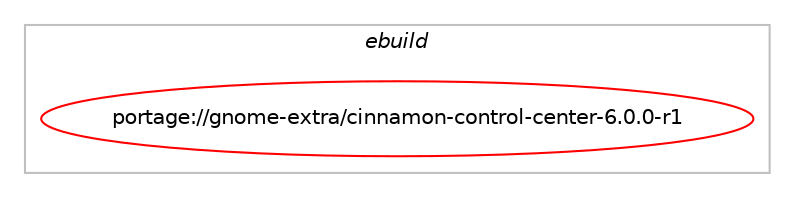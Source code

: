 digraph prolog {

# *************
# Graph options
# *************

newrank=true;
concentrate=true;
compound=true;
graph [rankdir=LR,fontname=Helvetica,fontsize=10,ranksep=1.5];#, ranksep=2.5, nodesep=0.2];
edge  [arrowhead=vee];
node  [fontname=Helvetica,fontsize=10];

# **********
# The ebuild
# **********

subgraph cluster_leftcol {
color=gray;
label=<<i>ebuild</i>>;
id [label="portage://gnome-extra/cinnamon-control-center-6.0.0-r1", color=red, width=4, href="../gnome-extra/cinnamon-control-center-6.0.0-r1.svg"];
}

# ****************
# The dependencies
# ****************

subgraph cluster_midcol {
color=gray;
label=<<i>dependencies</i>>;
subgraph cluster_compile {
fillcolor="#eeeeee";
style=filled;
label=<<i>compile</i>>;
# *** BEGIN UNKNOWN DEPENDENCY TYPE (TODO) ***
# id -> equal(use_conditional_group(positive,colord,portage://gnome-extra/cinnamon-control-center-6.0.0-r1,[package_dependency(portage://gnome-extra/cinnamon-control-center-6.0.0-r1,install,no,x11-misc,colord,greaterequal,[0.1.14,,,0.1.14],[slot(0),equal],[])]))
# *** END UNKNOWN DEPENDENCY TYPE (TODO) ***

# *** BEGIN UNKNOWN DEPENDENCY TYPE (TODO) ***
# id -> equal(use_conditional_group(positive,gnome-online-accounts,portage://gnome-extra/cinnamon-control-center-6.0.0-r1,[package_dependency(portage://gnome-extra/cinnamon-control-center-6.0.0-r1,install,no,net-libs,gnome-online-accounts,greaterequal,[3.18.0,,,3.18.0],any_same_slot,[])]))
# *** END UNKNOWN DEPENDENCY TYPE (TODO) ***

# *** BEGIN UNKNOWN DEPENDENCY TYPE (TODO) ***
# id -> equal(use_conditional_group(positive,input_devices_wacom,portage://gnome-extra/cinnamon-control-center-6.0.0-r1,[package_dependency(portage://gnome-extra/cinnamon-control-center-6.0.0-r1,install,no,dev-libs,libwacom,greaterequal,[0.7,,,0.7],any_same_slot,[]),package_dependency(portage://gnome-extra/cinnamon-control-center-6.0.0-r1,install,no,x11-libs,libXi,greaterequal,[1.2,,,1.2],[],[])]))
# *** END UNKNOWN DEPENDENCY TYPE (TODO) ***

# *** BEGIN UNKNOWN DEPENDENCY TYPE (TODO) ***
# id -> equal(use_conditional_group(positive,networkmanager,portage://gnome-extra/cinnamon-control-center-6.0.0-r1,[package_dependency(portage://gnome-extra/cinnamon-control-center-6.0.0-r1,install,no,gnome-extra,nm-applet,greaterequal,[1.2.0,,,1.2.0],[],[]),package_dependency(portage://gnome-extra/cinnamon-control-center-6.0.0-r1,install,no,net-libs,libnma,greaterequal,[1.8.34,,,1.8.34],[],[]),package_dependency(portage://gnome-extra/cinnamon-control-center-6.0.0-r1,install,no,net-misc,networkmanager,greaterequal,[1.2.0,,,1.2.0],[],[use(optenable(modemmanager),none)]),use_conditional_group(positive,modemmanager,portage://gnome-extra/cinnamon-control-center-6.0.0-r1,[package_dependency(portage://gnome-extra/cinnamon-control-center-6.0.0-r1,install,no,net-misc,modemmanager,greaterequal,[0.7,,,0.7],any_same_slot,[])])]))
# *** END UNKNOWN DEPENDENCY TYPE (TODO) ***

# *** BEGIN UNKNOWN DEPENDENCY TYPE (TODO) ***
# id -> equal(package_dependency(portage://gnome-extra/cinnamon-control-center-6.0.0-r1,install,no,app-accessibility,at-spi2-core,none,[,,],[slot(2)],[]))
# *** END UNKNOWN DEPENDENCY TYPE (TODO) ***

# *** BEGIN UNKNOWN DEPENDENCY TYPE (TODO) ***
# id -> equal(package_dependency(portage://gnome-extra/cinnamon-control-center-6.0.0-r1,install,no,app-text,iso-codes,none,[,,],[],[]))
# *** END UNKNOWN DEPENDENCY TYPE (TODO) ***

# *** BEGIN UNKNOWN DEPENDENCY TYPE (TODO) ***
# id -> equal(package_dependency(portage://gnome-extra/cinnamon-control-center-6.0.0-r1,install,no,dev-libs,glib,greaterequal,[2.44.0,,,2.44.0],[slot(2)],[]))
# *** END UNKNOWN DEPENDENCY TYPE (TODO) ***

# *** BEGIN UNKNOWN DEPENDENCY TYPE (TODO) ***
# id -> equal(package_dependency(portage://gnome-extra/cinnamon-control-center-6.0.0-r1,install,no,dev-libs,libgudev,greaterequal,[232,,,232],[],[]))
# *** END UNKNOWN DEPENDENCY TYPE (TODO) ***

# *** BEGIN UNKNOWN DEPENDENCY TYPE (TODO) ***
# id -> equal(package_dependency(portage://gnome-extra/cinnamon-control-center-6.0.0-r1,install,no,dev-util,desktop-file-utils,none,[,,],[],[]))
# *** END UNKNOWN DEPENDENCY TYPE (TODO) ***

# *** BEGIN UNKNOWN DEPENDENCY TYPE (TODO) ***
# id -> equal(package_dependency(portage://gnome-extra/cinnamon-control-center-6.0.0-r1,install,no,gnome-base,libgnomekbd,greaterequal,[3.0.0,,,3.0.0],[slot(0),equal],[]))
# *** END UNKNOWN DEPENDENCY TYPE (TODO) ***

# *** BEGIN UNKNOWN DEPENDENCY TYPE (TODO) ***
# id -> equal(package_dependency(portage://gnome-extra/cinnamon-control-center-6.0.0-r1,install,no,gnome-extra,cinnamon-desktop,greaterequal,[6.0,,,6.0],[slot(0),equal],[]))
# *** END UNKNOWN DEPENDENCY TYPE (TODO) ***

# *** BEGIN UNKNOWN DEPENDENCY TYPE (TODO) ***
# id -> equal(package_dependency(portage://gnome-extra/cinnamon-control-center-6.0.0-r1,install,no,gnome-extra,cinnamon-menus,greaterequal,[6.0,,,6.0],[],[]))
# *** END UNKNOWN DEPENDENCY TYPE (TODO) ***

# *** BEGIN UNKNOWN DEPENDENCY TYPE (TODO) ***
# id -> equal(package_dependency(portage://gnome-extra/cinnamon-control-center-6.0.0-r1,install,no,media-libs,fontconfig,none,[,,],[],[]))
# *** END UNKNOWN DEPENDENCY TYPE (TODO) ***

# *** BEGIN UNKNOWN DEPENDENCY TYPE (TODO) ***
# id -> equal(package_dependency(portage://gnome-extra/cinnamon-control-center-6.0.0-r1,install,no,sys-auth,polkit,greaterequal,[0.103,,,0.103],[],[]))
# *** END UNKNOWN DEPENDENCY TYPE (TODO) ***

# *** BEGIN UNKNOWN DEPENDENCY TYPE (TODO) ***
# id -> equal(package_dependency(portage://gnome-extra/cinnamon-control-center-6.0.0-r1,install,no,sys-power,upower,greaterequal,[0.99.8,,,0.99.8],any_same_slot,[]))
# *** END UNKNOWN DEPENDENCY TYPE (TODO) ***

# *** BEGIN UNKNOWN DEPENDENCY TYPE (TODO) ***
# id -> equal(package_dependency(portage://gnome-extra/cinnamon-control-center-6.0.0-r1,install,no,x11-base,xorg-proto,none,[,,],[],[]))
# *** END UNKNOWN DEPENDENCY TYPE (TODO) ***

# *** BEGIN UNKNOWN DEPENDENCY TYPE (TODO) ***
# id -> equal(package_dependency(portage://gnome-extra/cinnamon-control-center-6.0.0-r1,install,no,x11-libs,cairo,none,[,,],[],[]))
# *** END UNKNOWN DEPENDENCY TYPE (TODO) ***

# *** BEGIN UNKNOWN DEPENDENCY TYPE (TODO) ***
# id -> equal(package_dependency(portage://gnome-extra/cinnamon-control-center-6.0.0-r1,install,no,x11-libs,gdk-pixbuf,greaterequal,[2.23.0,,,2.23.0],[slot(2)],[]))
# *** END UNKNOWN DEPENDENCY TYPE (TODO) ***

# *** BEGIN UNKNOWN DEPENDENCY TYPE (TODO) ***
# id -> equal(package_dependency(portage://gnome-extra/cinnamon-control-center-6.0.0-r1,install,no,x11-libs,gtk+,greaterequal,[3.16.0,,,3.16.0],[slot(3)],[use(equal(wayland),none)]))
# *** END UNKNOWN DEPENDENCY TYPE (TODO) ***

# *** BEGIN UNKNOWN DEPENDENCY TYPE (TODO) ***
# id -> equal(package_dependency(portage://gnome-extra/cinnamon-control-center-6.0.0-r1,install,no,x11-libs,libX11,none,[,,],[],[]))
# *** END UNKNOWN DEPENDENCY TYPE (TODO) ***

# *** BEGIN UNKNOWN DEPENDENCY TYPE (TODO) ***
# id -> equal(package_dependency(portage://gnome-extra/cinnamon-control-center-6.0.0-r1,install,no,x11-libs,libnotify,greaterequal,[0.7.3,,,0.7.3],[],[]))
# *** END UNKNOWN DEPENDENCY TYPE (TODO) ***

# *** BEGIN UNKNOWN DEPENDENCY TYPE (TODO) ***
# id -> equal(package_dependency(portage://gnome-extra/cinnamon-control-center-6.0.0-r1,install,no,x11-libs,libxklavier,greaterequal,[5.1,,,5.1],any_same_slot,[]))
# *** END UNKNOWN DEPENDENCY TYPE (TODO) ***

# *** BEGIN UNKNOWN DEPENDENCY TYPE (TODO) ***
# id -> equal(package_dependency(portage://gnome-extra/cinnamon-control-center-6.0.0-r1,install,no,x11-libs,pango,none,[,,],[],[]))
# *** END UNKNOWN DEPENDENCY TYPE (TODO) ***

# *** BEGIN UNKNOWN DEPENDENCY TYPE (TODO) ***
# id -> equal(package_dependency(portage://gnome-extra/cinnamon-control-center-6.0.0-r1,install,no,x11-misc,shared-mime-info,none,[,,],[],[]))
# *** END UNKNOWN DEPENDENCY TYPE (TODO) ***

}
subgraph cluster_compileandrun {
fillcolor="#eeeeee";
style=filled;
label=<<i>compile and run</i>>;
}
subgraph cluster_run {
fillcolor="#eeeeee";
style=filled;
label=<<i>run</i>>;
# *** BEGIN UNKNOWN DEPENDENCY TYPE (TODO) ***
# id -> equal(use_conditional_group(negative,systemd,portage://gnome-extra/cinnamon-control-center-6.0.0-r1,[package_dependency(portage://gnome-extra/cinnamon-control-center-6.0.0-r1,run,no,app-admin,openrc-settingsd,none,[,,],[],[])]))
# *** END UNKNOWN DEPENDENCY TYPE (TODO) ***

# *** BEGIN UNKNOWN DEPENDENCY TYPE (TODO) ***
# id -> equal(use_conditional_group(positive,colord,portage://gnome-extra/cinnamon-control-center-6.0.0-r1,[package_dependency(portage://gnome-extra/cinnamon-control-center-6.0.0-r1,run,no,gnome-extra,gnome-color-manager,greaterequal,[3,,,3],[],[])]))
# *** END UNKNOWN DEPENDENCY TYPE (TODO) ***

# *** BEGIN UNKNOWN DEPENDENCY TYPE (TODO) ***
# id -> equal(use_conditional_group(positive,colord,portage://gnome-extra/cinnamon-control-center-6.0.0-r1,[package_dependency(portage://gnome-extra/cinnamon-control-center-6.0.0-r1,run,no,x11-misc,colord,greaterequal,[0.1.14,,,0.1.14],[slot(0),equal],[])]))
# *** END UNKNOWN DEPENDENCY TYPE (TODO) ***

# *** BEGIN UNKNOWN DEPENDENCY TYPE (TODO) ***
# id -> equal(use_conditional_group(positive,gnome-online-accounts,portage://gnome-extra/cinnamon-control-center-6.0.0-r1,[package_dependency(portage://gnome-extra/cinnamon-control-center-6.0.0-r1,run,no,net-libs,gnome-online-accounts,greaterequal,[3.18.0,,,3.18.0],any_same_slot,[])]))
# *** END UNKNOWN DEPENDENCY TYPE (TODO) ***

# *** BEGIN UNKNOWN DEPENDENCY TYPE (TODO) ***
# id -> equal(use_conditional_group(positive,input_devices_wacom,portage://gnome-extra/cinnamon-control-center-6.0.0-r1,[package_dependency(portage://gnome-extra/cinnamon-control-center-6.0.0-r1,run,no,dev-libs,libwacom,greaterequal,[0.7,,,0.7],any_same_slot,[]),package_dependency(portage://gnome-extra/cinnamon-control-center-6.0.0-r1,run,no,x11-libs,libXi,greaterequal,[1.2,,,1.2],[],[])]))
# *** END UNKNOWN DEPENDENCY TYPE (TODO) ***

# *** BEGIN UNKNOWN DEPENDENCY TYPE (TODO) ***
# id -> equal(use_conditional_group(positive,input_devices_wacom,portage://gnome-extra/cinnamon-control-center-6.0.0-r1,[package_dependency(portage://gnome-extra/cinnamon-control-center-6.0.0-r1,run,no,gnome-extra,cinnamon-settings-daemon,none,[,,],[],[use(enable(input_devices_wacom),none)])]))
# *** END UNKNOWN DEPENDENCY TYPE (TODO) ***

# *** BEGIN UNKNOWN DEPENDENCY TYPE (TODO) ***
# id -> equal(use_conditional_group(positive,networkmanager,portage://gnome-extra/cinnamon-control-center-6.0.0-r1,[package_dependency(portage://gnome-extra/cinnamon-control-center-6.0.0-r1,run,no,gnome-extra,nm-applet,greaterequal,[1.2.0,,,1.2.0],[],[]),package_dependency(portage://gnome-extra/cinnamon-control-center-6.0.0-r1,run,no,net-libs,libnma,greaterequal,[1.8.34,,,1.8.34],[],[]),package_dependency(portage://gnome-extra/cinnamon-control-center-6.0.0-r1,run,no,net-misc,networkmanager,greaterequal,[1.2.0,,,1.2.0],[],[use(optenable(modemmanager),none)]),use_conditional_group(positive,modemmanager,portage://gnome-extra/cinnamon-control-center-6.0.0-r1,[package_dependency(portage://gnome-extra/cinnamon-control-center-6.0.0-r1,run,no,net-misc,modemmanager,greaterequal,[0.7,,,0.7],any_same_slot,[])])]))
# *** END UNKNOWN DEPENDENCY TYPE (TODO) ***

# *** BEGIN UNKNOWN DEPENDENCY TYPE (TODO) ***
# id -> equal(use_conditional_group(positive,systemd,portage://gnome-extra/cinnamon-control-center-6.0.0-r1,[package_dependency(portage://gnome-extra/cinnamon-control-center-6.0.0-r1,run,no,sys-apps,systemd,greaterequal,[31,,,31],[],[])]))
# *** END UNKNOWN DEPENDENCY TYPE (TODO) ***

# *** BEGIN UNKNOWN DEPENDENCY TYPE (TODO) ***
# id -> equal(package_dependency(portage://gnome-extra/cinnamon-control-center-6.0.0-r1,run,no,app-accessibility,at-spi2-core,none,[,,],[slot(2)],[]))
# *** END UNKNOWN DEPENDENCY TYPE (TODO) ***

# *** BEGIN UNKNOWN DEPENDENCY TYPE (TODO) ***
# id -> equal(package_dependency(portage://gnome-extra/cinnamon-control-center-6.0.0-r1,run,no,dev-libs,glib,greaterequal,[2.44.0,,,2.44.0],[slot(2)],[]))
# *** END UNKNOWN DEPENDENCY TYPE (TODO) ***

# *** BEGIN UNKNOWN DEPENDENCY TYPE (TODO) ***
# id -> equal(package_dependency(portage://gnome-extra/cinnamon-control-center-6.0.0-r1,run,no,dev-libs,libgudev,greaterequal,[232,,,232],[],[]))
# *** END UNKNOWN DEPENDENCY TYPE (TODO) ***

# *** BEGIN UNKNOWN DEPENDENCY TYPE (TODO) ***
# id -> equal(package_dependency(portage://gnome-extra/cinnamon-control-center-6.0.0-r1,run,no,gnome-base,libgnomekbd,greaterequal,[3.0.0,,,3.0.0],[slot(0),equal],[]))
# *** END UNKNOWN DEPENDENCY TYPE (TODO) ***

# *** BEGIN UNKNOWN DEPENDENCY TYPE (TODO) ***
# id -> equal(package_dependency(portage://gnome-extra/cinnamon-control-center-6.0.0-r1,run,no,gnome-extra,cinnamon-desktop,greaterequal,[6.0,,,6.0],[slot(0),equal],[]))
# *** END UNKNOWN DEPENDENCY TYPE (TODO) ***

# *** BEGIN UNKNOWN DEPENDENCY TYPE (TODO) ***
# id -> equal(package_dependency(portage://gnome-extra/cinnamon-control-center-6.0.0-r1,run,no,gnome-extra,cinnamon-menus,greaterequal,[6.0,,,6.0],[],[]))
# *** END UNKNOWN DEPENDENCY TYPE (TODO) ***

# *** BEGIN UNKNOWN DEPENDENCY TYPE (TODO) ***
# id -> equal(package_dependency(portage://gnome-extra/cinnamon-control-center-6.0.0-r1,run,no,media-libs,fontconfig,none,[,,],[],[]))
# *** END UNKNOWN DEPENDENCY TYPE (TODO) ***

# *** BEGIN UNKNOWN DEPENDENCY TYPE (TODO) ***
# id -> equal(package_dependency(portage://gnome-extra/cinnamon-control-center-6.0.0-r1,run,no,sys-auth,polkit,greaterequal,[0.103,,,0.103],[],[]))
# *** END UNKNOWN DEPENDENCY TYPE (TODO) ***

# *** BEGIN UNKNOWN DEPENDENCY TYPE (TODO) ***
# id -> equal(package_dependency(portage://gnome-extra/cinnamon-control-center-6.0.0-r1,run,no,sys-power,upower,greaterequal,[0.99.8,,,0.99.8],any_same_slot,[]))
# *** END UNKNOWN DEPENDENCY TYPE (TODO) ***

# *** BEGIN UNKNOWN DEPENDENCY TYPE (TODO) ***
# id -> equal(package_dependency(portage://gnome-extra/cinnamon-control-center-6.0.0-r1,run,no,x11-libs,cairo,none,[,,],[],[]))
# *** END UNKNOWN DEPENDENCY TYPE (TODO) ***

# *** BEGIN UNKNOWN DEPENDENCY TYPE (TODO) ***
# id -> equal(package_dependency(portage://gnome-extra/cinnamon-control-center-6.0.0-r1,run,no,x11-libs,gdk-pixbuf,greaterequal,[2.23.0,,,2.23.0],[slot(2)],[]))
# *** END UNKNOWN DEPENDENCY TYPE (TODO) ***

# *** BEGIN UNKNOWN DEPENDENCY TYPE (TODO) ***
# id -> equal(package_dependency(portage://gnome-extra/cinnamon-control-center-6.0.0-r1,run,no,x11-libs,gtk+,greaterequal,[3.16.0,,,3.16.0],[slot(3)],[use(equal(wayland),none)]))
# *** END UNKNOWN DEPENDENCY TYPE (TODO) ***

# *** BEGIN UNKNOWN DEPENDENCY TYPE (TODO) ***
# id -> equal(package_dependency(portage://gnome-extra/cinnamon-control-center-6.0.0-r1,run,no,x11-libs,libX11,none,[,,],[],[]))
# *** END UNKNOWN DEPENDENCY TYPE (TODO) ***

# *** BEGIN UNKNOWN DEPENDENCY TYPE (TODO) ***
# id -> equal(package_dependency(portage://gnome-extra/cinnamon-control-center-6.0.0-r1,run,no,x11-libs,libnotify,greaterequal,[0.7.3,,,0.7.3],[],[]))
# *** END UNKNOWN DEPENDENCY TYPE (TODO) ***

# *** BEGIN UNKNOWN DEPENDENCY TYPE (TODO) ***
# id -> equal(package_dependency(portage://gnome-extra/cinnamon-control-center-6.0.0-r1,run,no,x11-libs,libxklavier,greaterequal,[5.1,,,5.1],any_same_slot,[]))
# *** END UNKNOWN DEPENDENCY TYPE (TODO) ***

# *** BEGIN UNKNOWN DEPENDENCY TYPE (TODO) ***
# id -> equal(package_dependency(portage://gnome-extra/cinnamon-control-center-6.0.0-r1,run,no,x11-libs,pango,none,[,,],[],[]))
# *** END UNKNOWN DEPENDENCY TYPE (TODO) ***

# *** BEGIN UNKNOWN DEPENDENCY TYPE (TODO) ***
# id -> equal(package_dependency(portage://gnome-extra/cinnamon-control-center-6.0.0-r1,run,no,x11-themes,adwaita-icon-theme,none,[,,],[],[]))
# *** END UNKNOWN DEPENDENCY TYPE (TODO) ***

}
}

# **************
# The candidates
# **************

subgraph cluster_choices {
rank=same;
color=gray;
label=<<i>candidates</i>>;

}

}
